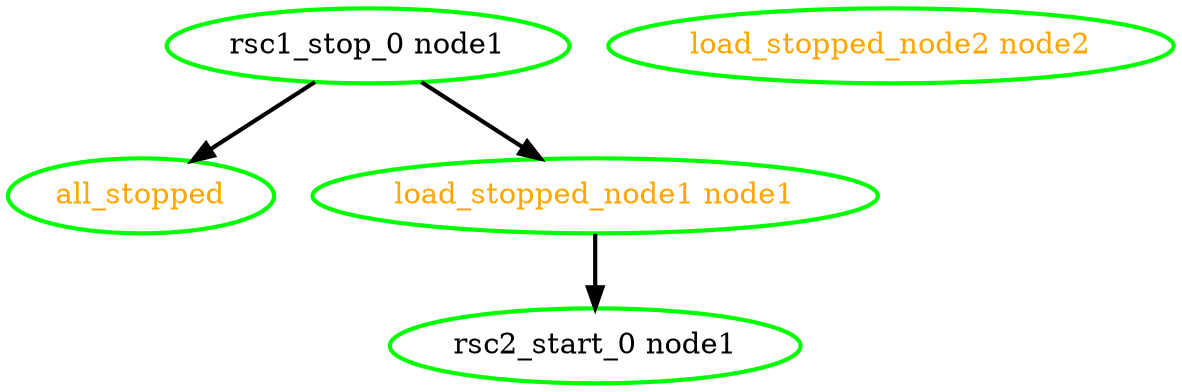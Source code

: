 digraph "g" {
"all_stopped" [ style=bold color="green" fontcolor="orange" ]
"load_stopped_node1 node1" -> "rsc2_start_0 node1" [ style = bold]
"load_stopped_node1 node1" [ style=bold color="green" fontcolor="orange" ]
"load_stopped_node2 node2" [ style=bold color="green" fontcolor="orange" ]
"rsc1_stop_0 node1" -> "all_stopped" [ style = bold]
"rsc1_stop_0 node1" -> "load_stopped_node1 node1" [ style = bold]
"rsc1_stop_0 node1" [ style=bold color="green" fontcolor="black" ]
"rsc2_start_0 node1" [ style=bold color="green" fontcolor="black" ]
}
